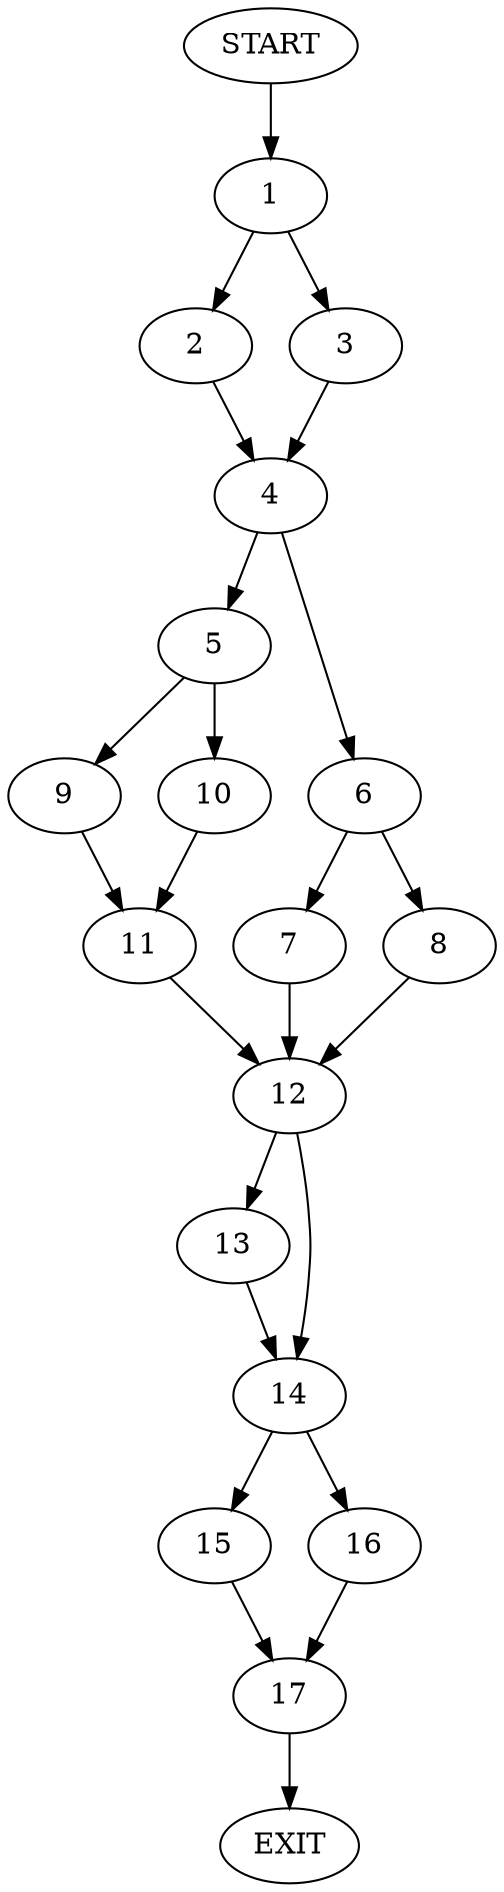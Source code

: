 digraph {
0 [label="START"]
18 [label="EXIT"]
0 -> 1
1 -> 2
1 -> 3
2 -> 4
3 -> 4
4 -> 5
4 -> 6
6 -> 7
6 -> 8
5 -> 9
5 -> 10
9 -> 11
10 -> 11
11 -> 12
12 -> 13
12 -> 14
7 -> 12
8 -> 12
13 -> 14
14 -> 15
14 -> 16
16 -> 17
15 -> 17
17 -> 18
}
